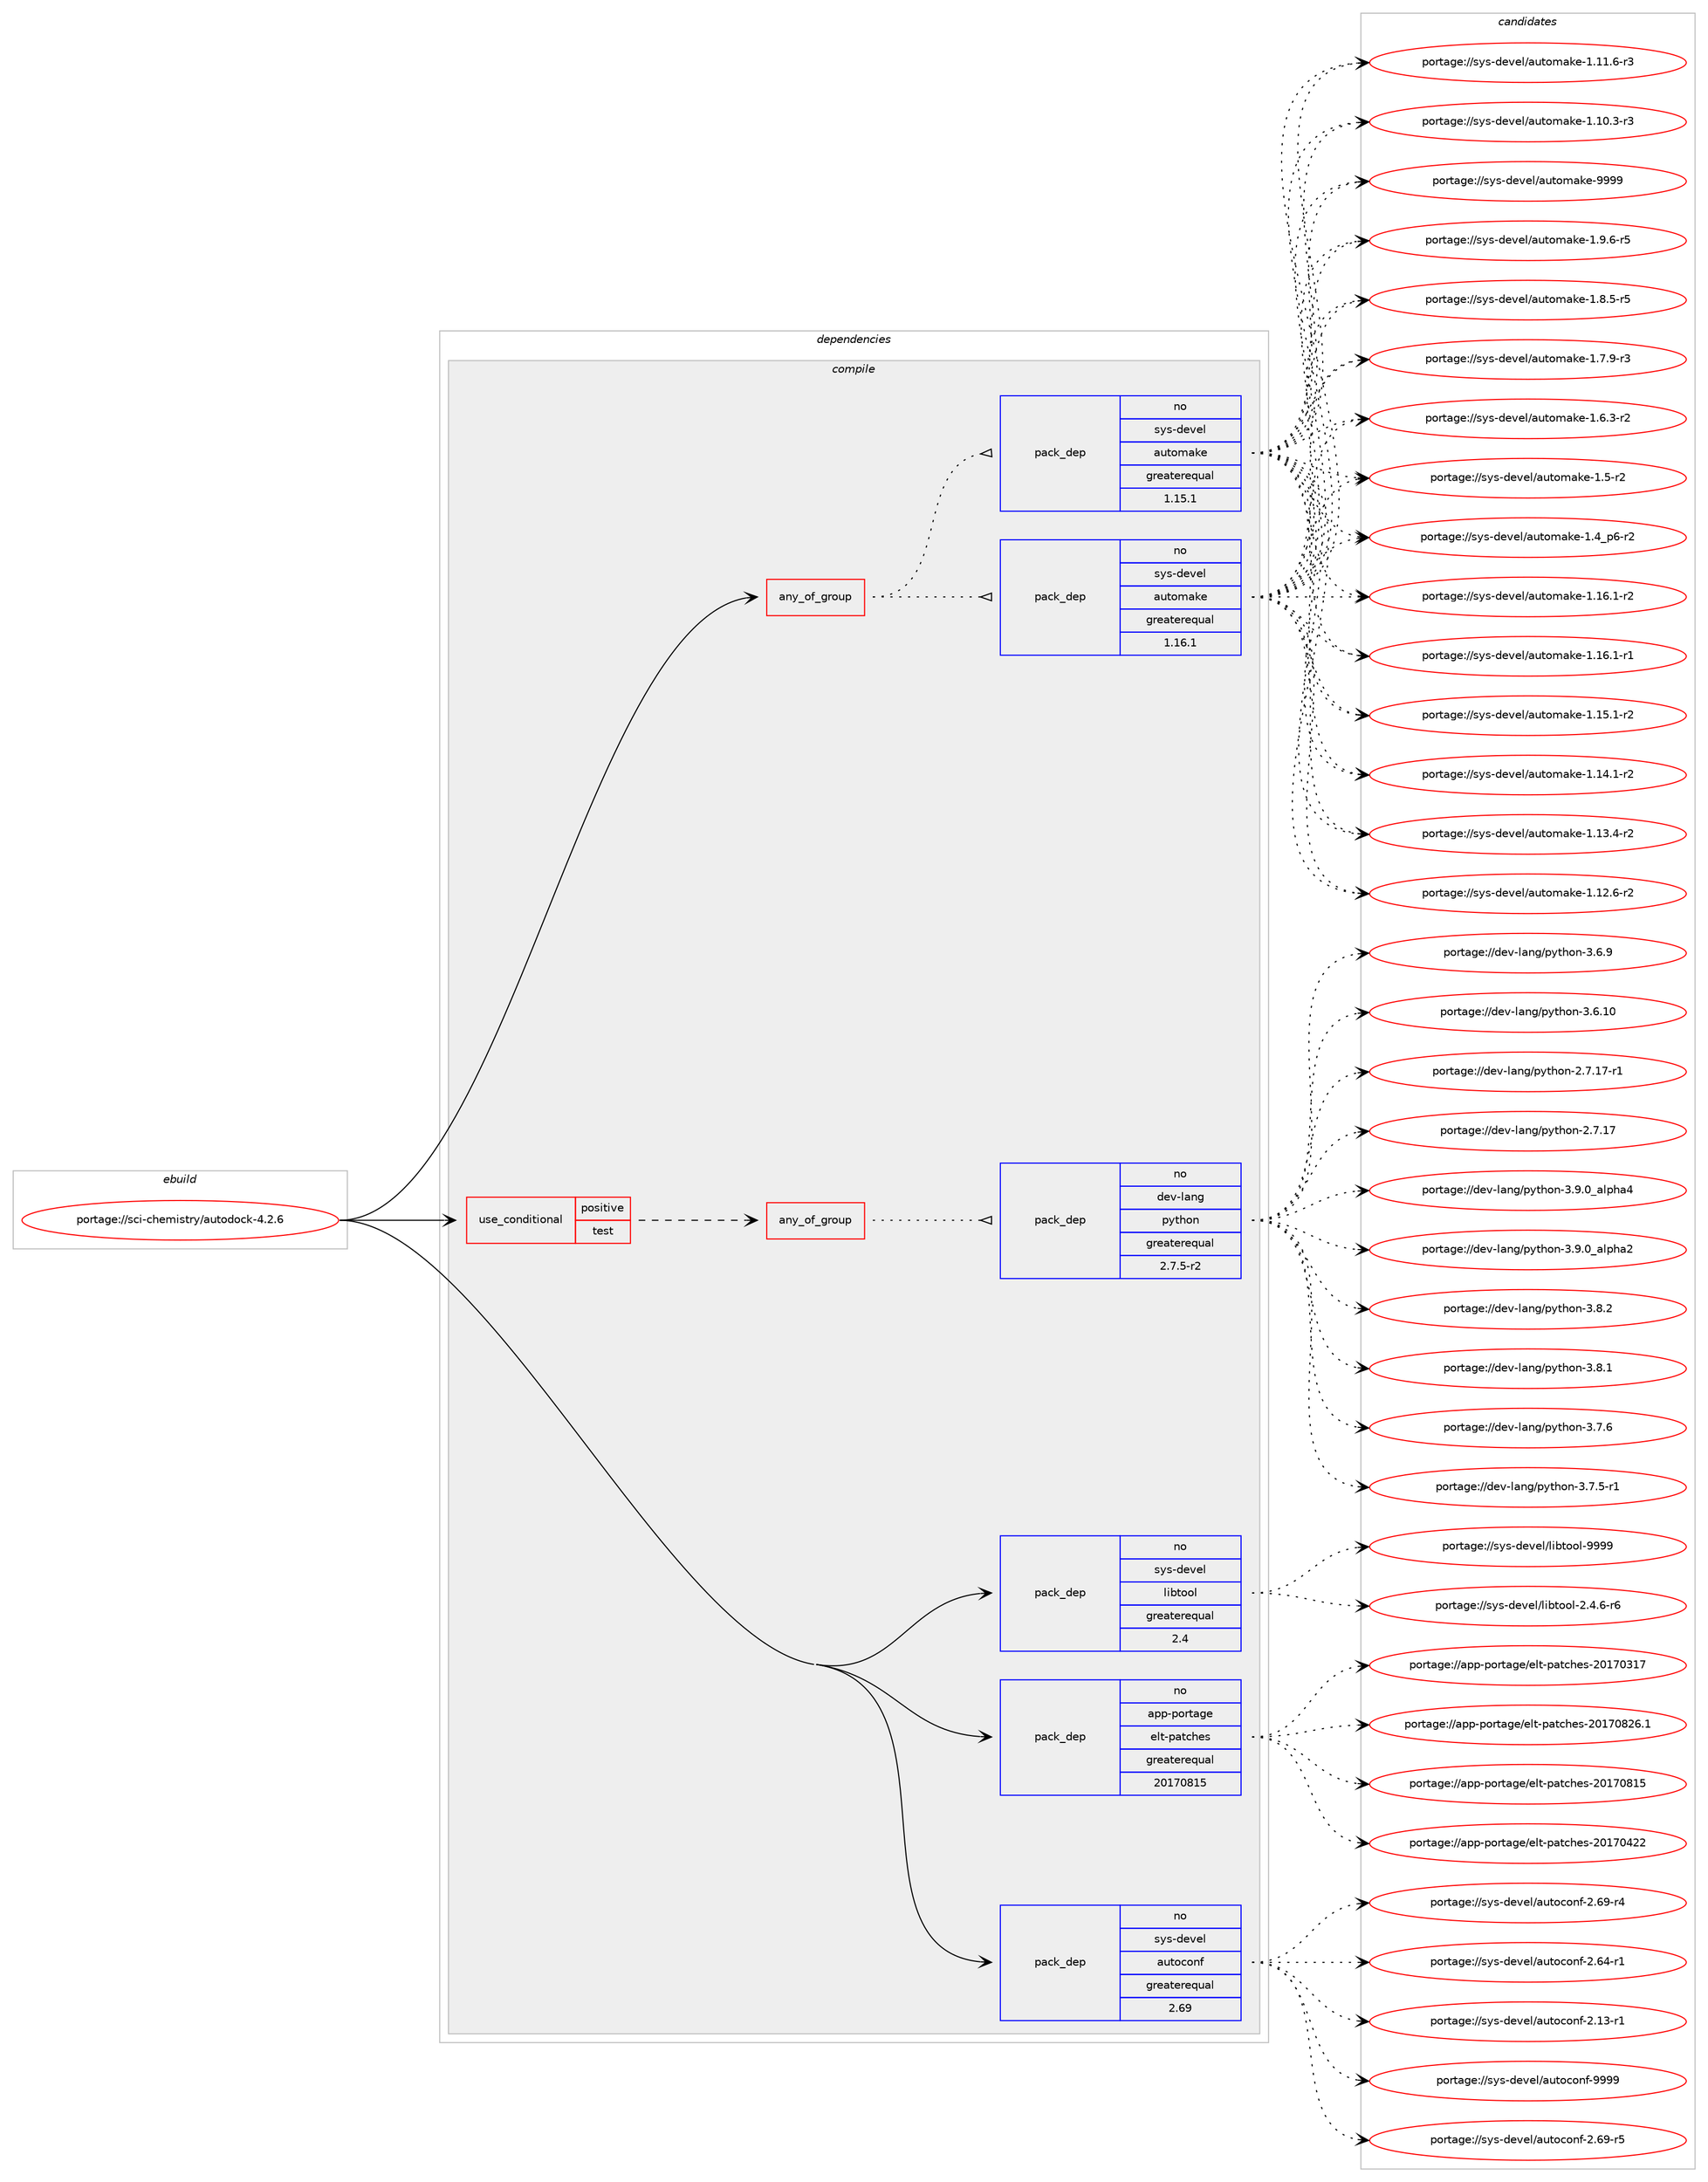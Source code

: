 digraph prolog {

# *************
# Graph options
# *************

newrank=true;
concentrate=true;
compound=true;
graph [rankdir=LR,fontname=Helvetica,fontsize=10,ranksep=1.5];#, ranksep=2.5, nodesep=0.2];
edge  [arrowhead=vee];
node  [fontname=Helvetica,fontsize=10];

# **********
# The ebuild
# **********

subgraph cluster_leftcol {
color=gray;
rank=same;
label=<<i>ebuild</i>>;
id [label="portage://sci-chemistry/autodock-4.2.6", color=red, width=4, href="../sci-chemistry/autodock-4.2.6.svg"];
}

# ****************
# The dependencies
# ****************

subgraph cluster_midcol {
color=gray;
label=<<i>dependencies</i>>;
subgraph cluster_compile {
fillcolor="#eeeeee";
style=filled;
label=<<i>compile</i>>;
subgraph any1126 {
dependency55528 [label=<<TABLE BORDER="0" CELLBORDER="1" CELLSPACING="0" CELLPADDING="4"><TR><TD CELLPADDING="10">any_of_group</TD></TR></TABLE>>, shape=none, color=red];subgraph pack43050 {
dependency55529 [label=<<TABLE BORDER="0" CELLBORDER="1" CELLSPACING="0" CELLPADDING="4" WIDTH="220"><TR><TD ROWSPAN="6" CELLPADDING="30">pack_dep</TD></TR><TR><TD WIDTH="110">no</TD></TR><TR><TD>sys-devel</TD></TR><TR><TD>automake</TD></TR><TR><TD>greaterequal</TD></TR><TR><TD>1.16.1</TD></TR></TABLE>>, shape=none, color=blue];
}
dependency55528:e -> dependency55529:w [weight=20,style="dotted",arrowhead="oinv"];
subgraph pack43051 {
dependency55530 [label=<<TABLE BORDER="0" CELLBORDER="1" CELLSPACING="0" CELLPADDING="4" WIDTH="220"><TR><TD ROWSPAN="6" CELLPADDING="30">pack_dep</TD></TR><TR><TD WIDTH="110">no</TD></TR><TR><TD>sys-devel</TD></TR><TR><TD>automake</TD></TR><TR><TD>greaterequal</TD></TR><TR><TD>1.15.1</TD></TR></TABLE>>, shape=none, color=blue];
}
dependency55528:e -> dependency55530:w [weight=20,style="dotted",arrowhead="oinv"];
}
id:e -> dependency55528:w [weight=20,style="solid",arrowhead="vee"];
subgraph cond11302 {
dependency55531 [label=<<TABLE BORDER="0" CELLBORDER="1" CELLSPACING="0" CELLPADDING="4"><TR><TD ROWSPAN="3" CELLPADDING="10">use_conditional</TD></TR><TR><TD>positive</TD></TR><TR><TD>test</TD></TR></TABLE>>, shape=none, color=red];
subgraph any1127 {
dependency55532 [label=<<TABLE BORDER="0" CELLBORDER="1" CELLSPACING="0" CELLPADDING="4"><TR><TD CELLPADDING="10">any_of_group</TD></TR></TABLE>>, shape=none, color=red];subgraph pack43052 {
dependency55533 [label=<<TABLE BORDER="0" CELLBORDER="1" CELLSPACING="0" CELLPADDING="4" WIDTH="220"><TR><TD ROWSPAN="6" CELLPADDING="30">pack_dep</TD></TR><TR><TD WIDTH="110">no</TD></TR><TR><TD>dev-lang</TD></TR><TR><TD>python</TD></TR><TR><TD>greaterequal</TD></TR><TR><TD>2.7.5-r2</TD></TR></TABLE>>, shape=none, color=blue];
}
dependency55532:e -> dependency55533:w [weight=20,style="dotted",arrowhead="oinv"];
}
dependency55531:e -> dependency55532:w [weight=20,style="dashed",arrowhead="vee"];
}
id:e -> dependency55531:w [weight=20,style="solid",arrowhead="vee"];
subgraph pack43053 {
dependency55534 [label=<<TABLE BORDER="0" CELLBORDER="1" CELLSPACING="0" CELLPADDING="4" WIDTH="220"><TR><TD ROWSPAN="6" CELLPADDING="30">pack_dep</TD></TR><TR><TD WIDTH="110">no</TD></TR><TR><TD>app-portage</TD></TR><TR><TD>elt-patches</TD></TR><TR><TD>greaterequal</TD></TR><TR><TD>20170815</TD></TR></TABLE>>, shape=none, color=blue];
}
id:e -> dependency55534:w [weight=20,style="solid",arrowhead="vee"];
subgraph pack43054 {
dependency55535 [label=<<TABLE BORDER="0" CELLBORDER="1" CELLSPACING="0" CELLPADDING="4" WIDTH="220"><TR><TD ROWSPAN="6" CELLPADDING="30">pack_dep</TD></TR><TR><TD WIDTH="110">no</TD></TR><TR><TD>sys-devel</TD></TR><TR><TD>autoconf</TD></TR><TR><TD>greaterequal</TD></TR><TR><TD>2.69</TD></TR></TABLE>>, shape=none, color=blue];
}
id:e -> dependency55535:w [weight=20,style="solid",arrowhead="vee"];
subgraph pack43055 {
dependency55536 [label=<<TABLE BORDER="0" CELLBORDER="1" CELLSPACING="0" CELLPADDING="4" WIDTH="220"><TR><TD ROWSPAN="6" CELLPADDING="30">pack_dep</TD></TR><TR><TD WIDTH="110">no</TD></TR><TR><TD>sys-devel</TD></TR><TR><TD>libtool</TD></TR><TR><TD>greaterequal</TD></TR><TR><TD>2.4</TD></TR></TABLE>>, shape=none, color=blue];
}
id:e -> dependency55536:w [weight=20,style="solid",arrowhead="vee"];
}
subgraph cluster_compileandrun {
fillcolor="#eeeeee";
style=filled;
label=<<i>compile and run</i>>;
}
subgraph cluster_run {
fillcolor="#eeeeee";
style=filled;
label=<<i>run</i>>;
}
}

# **************
# The candidates
# **************

subgraph cluster_choices {
rank=same;
color=gray;
label=<<i>candidates</i>>;

subgraph choice43050 {
color=black;
nodesep=1;
choice115121115451001011181011084797117116111109971071014557575757 [label="portage://sys-devel/automake-9999", color=red, width=4,href="../sys-devel/automake-9999.svg"];
choice115121115451001011181011084797117116111109971071014549465746544511453 [label="portage://sys-devel/automake-1.9.6-r5", color=red, width=4,href="../sys-devel/automake-1.9.6-r5.svg"];
choice115121115451001011181011084797117116111109971071014549465646534511453 [label="portage://sys-devel/automake-1.8.5-r5", color=red, width=4,href="../sys-devel/automake-1.8.5-r5.svg"];
choice115121115451001011181011084797117116111109971071014549465546574511451 [label="portage://sys-devel/automake-1.7.9-r3", color=red, width=4,href="../sys-devel/automake-1.7.9-r3.svg"];
choice115121115451001011181011084797117116111109971071014549465446514511450 [label="portage://sys-devel/automake-1.6.3-r2", color=red, width=4,href="../sys-devel/automake-1.6.3-r2.svg"];
choice11512111545100101118101108479711711611110997107101454946534511450 [label="portage://sys-devel/automake-1.5-r2", color=red, width=4,href="../sys-devel/automake-1.5-r2.svg"];
choice115121115451001011181011084797117116111109971071014549465295112544511450 [label="portage://sys-devel/automake-1.4_p6-r2", color=red, width=4,href="../sys-devel/automake-1.4_p6-r2.svg"];
choice11512111545100101118101108479711711611110997107101454946495446494511450 [label="portage://sys-devel/automake-1.16.1-r2", color=red, width=4,href="../sys-devel/automake-1.16.1-r2.svg"];
choice11512111545100101118101108479711711611110997107101454946495446494511449 [label="portage://sys-devel/automake-1.16.1-r1", color=red, width=4,href="../sys-devel/automake-1.16.1-r1.svg"];
choice11512111545100101118101108479711711611110997107101454946495346494511450 [label="portage://sys-devel/automake-1.15.1-r2", color=red, width=4,href="../sys-devel/automake-1.15.1-r2.svg"];
choice11512111545100101118101108479711711611110997107101454946495246494511450 [label="portage://sys-devel/automake-1.14.1-r2", color=red, width=4,href="../sys-devel/automake-1.14.1-r2.svg"];
choice11512111545100101118101108479711711611110997107101454946495146524511450 [label="portage://sys-devel/automake-1.13.4-r2", color=red, width=4,href="../sys-devel/automake-1.13.4-r2.svg"];
choice11512111545100101118101108479711711611110997107101454946495046544511450 [label="portage://sys-devel/automake-1.12.6-r2", color=red, width=4,href="../sys-devel/automake-1.12.6-r2.svg"];
choice11512111545100101118101108479711711611110997107101454946494946544511451 [label="portage://sys-devel/automake-1.11.6-r3", color=red, width=4,href="../sys-devel/automake-1.11.6-r3.svg"];
choice11512111545100101118101108479711711611110997107101454946494846514511451 [label="portage://sys-devel/automake-1.10.3-r3", color=red, width=4,href="../sys-devel/automake-1.10.3-r3.svg"];
dependency55529:e -> choice115121115451001011181011084797117116111109971071014557575757:w [style=dotted,weight="100"];
dependency55529:e -> choice115121115451001011181011084797117116111109971071014549465746544511453:w [style=dotted,weight="100"];
dependency55529:e -> choice115121115451001011181011084797117116111109971071014549465646534511453:w [style=dotted,weight="100"];
dependency55529:e -> choice115121115451001011181011084797117116111109971071014549465546574511451:w [style=dotted,weight="100"];
dependency55529:e -> choice115121115451001011181011084797117116111109971071014549465446514511450:w [style=dotted,weight="100"];
dependency55529:e -> choice11512111545100101118101108479711711611110997107101454946534511450:w [style=dotted,weight="100"];
dependency55529:e -> choice115121115451001011181011084797117116111109971071014549465295112544511450:w [style=dotted,weight="100"];
dependency55529:e -> choice11512111545100101118101108479711711611110997107101454946495446494511450:w [style=dotted,weight="100"];
dependency55529:e -> choice11512111545100101118101108479711711611110997107101454946495446494511449:w [style=dotted,weight="100"];
dependency55529:e -> choice11512111545100101118101108479711711611110997107101454946495346494511450:w [style=dotted,weight="100"];
dependency55529:e -> choice11512111545100101118101108479711711611110997107101454946495246494511450:w [style=dotted,weight="100"];
dependency55529:e -> choice11512111545100101118101108479711711611110997107101454946495146524511450:w [style=dotted,weight="100"];
dependency55529:e -> choice11512111545100101118101108479711711611110997107101454946495046544511450:w [style=dotted,weight="100"];
dependency55529:e -> choice11512111545100101118101108479711711611110997107101454946494946544511451:w [style=dotted,weight="100"];
dependency55529:e -> choice11512111545100101118101108479711711611110997107101454946494846514511451:w [style=dotted,weight="100"];
}
subgraph choice43051 {
color=black;
nodesep=1;
choice115121115451001011181011084797117116111109971071014557575757 [label="portage://sys-devel/automake-9999", color=red, width=4,href="../sys-devel/automake-9999.svg"];
choice115121115451001011181011084797117116111109971071014549465746544511453 [label="portage://sys-devel/automake-1.9.6-r5", color=red, width=4,href="../sys-devel/automake-1.9.6-r5.svg"];
choice115121115451001011181011084797117116111109971071014549465646534511453 [label="portage://sys-devel/automake-1.8.5-r5", color=red, width=4,href="../sys-devel/automake-1.8.5-r5.svg"];
choice115121115451001011181011084797117116111109971071014549465546574511451 [label="portage://sys-devel/automake-1.7.9-r3", color=red, width=4,href="../sys-devel/automake-1.7.9-r3.svg"];
choice115121115451001011181011084797117116111109971071014549465446514511450 [label="portage://sys-devel/automake-1.6.3-r2", color=red, width=4,href="../sys-devel/automake-1.6.3-r2.svg"];
choice11512111545100101118101108479711711611110997107101454946534511450 [label="portage://sys-devel/automake-1.5-r2", color=red, width=4,href="../sys-devel/automake-1.5-r2.svg"];
choice115121115451001011181011084797117116111109971071014549465295112544511450 [label="portage://sys-devel/automake-1.4_p6-r2", color=red, width=4,href="../sys-devel/automake-1.4_p6-r2.svg"];
choice11512111545100101118101108479711711611110997107101454946495446494511450 [label="portage://sys-devel/automake-1.16.1-r2", color=red, width=4,href="../sys-devel/automake-1.16.1-r2.svg"];
choice11512111545100101118101108479711711611110997107101454946495446494511449 [label="portage://sys-devel/automake-1.16.1-r1", color=red, width=4,href="../sys-devel/automake-1.16.1-r1.svg"];
choice11512111545100101118101108479711711611110997107101454946495346494511450 [label="portage://sys-devel/automake-1.15.1-r2", color=red, width=4,href="../sys-devel/automake-1.15.1-r2.svg"];
choice11512111545100101118101108479711711611110997107101454946495246494511450 [label="portage://sys-devel/automake-1.14.1-r2", color=red, width=4,href="../sys-devel/automake-1.14.1-r2.svg"];
choice11512111545100101118101108479711711611110997107101454946495146524511450 [label="portage://sys-devel/automake-1.13.4-r2", color=red, width=4,href="../sys-devel/automake-1.13.4-r2.svg"];
choice11512111545100101118101108479711711611110997107101454946495046544511450 [label="portage://sys-devel/automake-1.12.6-r2", color=red, width=4,href="../sys-devel/automake-1.12.6-r2.svg"];
choice11512111545100101118101108479711711611110997107101454946494946544511451 [label="portage://sys-devel/automake-1.11.6-r3", color=red, width=4,href="../sys-devel/automake-1.11.6-r3.svg"];
choice11512111545100101118101108479711711611110997107101454946494846514511451 [label="portage://sys-devel/automake-1.10.3-r3", color=red, width=4,href="../sys-devel/automake-1.10.3-r3.svg"];
dependency55530:e -> choice115121115451001011181011084797117116111109971071014557575757:w [style=dotted,weight="100"];
dependency55530:e -> choice115121115451001011181011084797117116111109971071014549465746544511453:w [style=dotted,weight="100"];
dependency55530:e -> choice115121115451001011181011084797117116111109971071014549465646534511453:w [style=dotted,weight="100"];
dependency55530:e -> choice115121115451001011181011084797117116111109971071014549465546574511451:w [style=dotted,weight="100"];
dependency55530:e -> choice115121115451001011181011084797117116111109971071014549465446514511450:w [style=dotted,weight="100"];
dependency55530:e -> choice11512111545100101118101108479711711611110997107101454946534511450:w [style=dotted,weight="100"];
dependency55530:e -> choice115121115451001011181011084797117116111109971071014549465295112544511450:w [style=dotted,weight="100"];
dependency55530:e -> choice11512111545100101118101108479711711611110997107101454946495446494511450:w [style=dotted,weight="100"];
dependency55530:e -> choice11512111545100101118101108479711711611110997107101454946495446494511449:w [style=dotted,weight="100"];
dependency55530:e -> choice11512111545100101118101108479711711611110997107101454946495346494511450:w [style=dotted,weight="100"];
dependency55530:e -> choice11512111545100101118101108479711711611110997107101454946495246494511450:w [style=dotted,weight="100"];
dependency55530:e -> choice11512111545100101118101108479711711611110997107101454946495146524511450:w [style=dotted,weight="100"];
dependency55530:e -> choice11512111545100101118101108479711711611110997107101454946495046544511450:w [style=dotted,weight="100"];
dependency55530:e -> choice11512111545100101118101108479711711611110997107101454946494946544511451:w [style=dotted,weight="100"];
dependency55530:e -> choice11512111545100101118101108479711711611110997107101454946494846514511451:w [style=dotted,weight="100"];
}
subgraph choice43052 {
color=black;
nodesep=1;
choice10010111845108971101034711212111610411111045514657464895971081121049752 [label="portage://dev-lang/python-3.9.0_alpha4", color=red, width=4,href="../dev-lang/python-3.9.0_alpha4.svg"];
choice10010111845108971101034711212111610411111045514657464895971081121049750 [label="portage://dev-lang/python-3.9.0_alpha2", color=red, width=4,href="../dev-lang/python-3.9.0_alpha2.svg"];
choice100101118451089711010347112121116104111110455146564650 [label="portage://dev-lang/python-3.8.2", color=red, width=4,href="../dev-lang/python-3.8.2.svg"];
choice100101118451089711010347112121116104111110455146564649 [label="portage://dev-lang/python-3.8.1", color=red, width=4,href="../dev-lang/python-3.8.1.svg"];
choice100101118451089711010347112121116104111110455146554654 [label="portage://dev-lang/python-3.7.6", color=red, width=4,href="../dev-lang/python-3.7.6.svg"];
choice1001011184510897110103471121211161041111104551465546534511449 [label="portage://dev-lang/python-3.7.5-r1", color=red, width=4,href="../dev-lang/python-3.7.5-r1.svg"];
choice100101118451089711010347112121116104111110455146544657 [label="portage://dev-lang/python-3.6.9", color=red, width=4,href="../dev-lang/python-3.6.9.svg"];
choice10010111845108971101034711212111610411111045514654464948 [label="portage://dev-lang/python-3.6.10", color=red, width=4,href="../dev-lang/python-3.6.10.svg"];
choice100101118451089711010347112121116104111110455046554649554511449 [label="portage://dev-lang/python-2.7.17-r1", color=red, width=4,href="../dev-lang/python-2.7.17-r1.svg"];
choice10010111845108971101034711212111610411111045504655464955 [label="portage://dev-lang/python-2.7.17", color=red, width=4,href="../dev-lang/python-2.7.17.svg"];
dependency55533:e -> choice10010111845108971101034711212111610411111045514657464895971081121049752:w [style=dotted,weight="100"];
dependency55533:e -> choice10010111845108971101034711212111610411111045514657464895971081121049750:w [style=dotted,weight="100"];
dependency55533:e -> choice100101118451089711010347112121116104111110455146564650:w [style=dotted,weight="100"];
dependency55533:e -> choice100101118451089711010347112121116104111110455146564649:w [style=dotted,weight="100"];
dependency55533:e -> choice100101118451089711010347112121116104111110455146554654:w [style=dotted,weight="100"];
dependency55533:e -> choice1001011184510897110103471121211161041111104551465546534511449:w [style=dotted,weight="100"];
dependency55533:e -> choice100101118451089711010347112121116104111110455146544657:w [style=dotted,weight="100"];
dependency55533:e -> choice10010111845108971101034711212111610411111045514654464948:w [style=dotted,weight="100"];
dependency55533:e -> choice100101118451089711010347112121116104111110455046554649554511449:w [style=dotted,weight="100"];
dependency55533:e -> choice10010111845108971101034711212111610411111045504655464955:w [style=dotted,weight="100"];
}
subgraph choice43053 {
color=black;
nodesep=1;
choice971121124511211111411697103101471011081164511297116991041011154550484955485650544649 [label="portage://app-portage/elt-patches-20170826.1", color=red, width=4,href="../app-portage/elt-patches-20170826.1.svg"];
choice97112112451121111141169710310147101108116451129711699104101115455048495548564953 [label="portage://app-portage/elt-patches-20170815", color=red, width=4,href="../app-portage/elt-patches-20170815.svg"];
choice97112112451121111141169710310147101108116451129711699104101115455048495548525050 [label="portage://app-portage/elt-patches-20170422", color=red, width=4,href="../app-portage/elt-patches-20170422.svg"];
choice97112112451121111141169710310147101108116451129711699104101115455048495548514955 [label="portage://app-portage/elt-patches-20170317", color=red, width=4,href="../app-portage/elt-patches-20170317.svg"];
dependency55534:e -> choice971121124511211111411697103101471011081164511297116991041011154550484955485650544649:w [style=dotted,weight="100"];
dependency55534:e -> choice97112112451121111141169710310147101108116451129711699104101115455048495548564953:w [style=dotted,weight="100"];
dependency55534:e -> choice97112112451121111141169710310147101108116451129711699104101115455048495548525050:w [style=dotted,weight="100"];
dependency55534:e -> choice97112112451121111141169710310147101108116451129711699104101115455048495548514955:w [style=dotted,weight="100"];
}
subgraph choice43054 {
color=black;
nodesep=1;
choice115121115451001011181011084797117116111991111101024557575757 [label="portage://sys-devel/autoconf-9999", color=red, width=4,href="../sys-devel/autoconf-9999.svg"];
choice1151211154510010111810110847971171161119911111010245504654574511453 [label="portage://sys-devel/autoconf-2.69-r5", color=red, width=4,href="../sys-devel/autoconf-2.69-r5.svg"];
choice1151211154510010111810110847971171161119911111010245504654574511452 [label="portage://sys-devel/autoconf-2.69-r4", color=red, width=4,href="../sys-devel/autoconf-2.69-r4.svg"];
choice1151211154510010111810110847971171161119911111010245504654524511449 [label="portage://sys-devel/autoconf-2.64-r1", color=red, width=4,href="../sys-devel/autoconf-2.64-r1.svg"];
choice1151211154510010111810110847971171161119911111010245504649514511449 [label="portage://sys-devel/autoconf-2.13-r1", color=red, width=4,href="../sys-devel/autoconf-2.13-r1.svg"];
dependency55535:e -> choice115121115451001011181011084797117116111991111101024557575757:w [style=dotted,weight="100"];
dependency55535:e -> choice1151211154510010111810110847971171161119911111010245504654574511453:w [style=dotted,weight="100"];
dependency55535:e -> choice1151211154510010111810110847971171161119911111010245504654574511452:w [style=dotted,weight="100"];
dependency55535:e -> choice1151211154510010111810110847971171161119911111010245504654524511449:w [style=dotted,weight="100"];
dependency55535:e -> choice1151211154510010111810110847971171161119911111010245504649514511449:w [style=dotted,weight="100"];
}
subgraph choice43055 {
color=black;
nodesep=1;
choice1151211154510010111810110847108105981161111111084557575757 [label="portage://sys-devel/libtool-9999", color=red, width=4,href="../sys-devel/libtool-9999.svg"];
choice1151211154510010111810110847108105981161111111084550465246544511454 [label="portage://sys-devel/libtool-2.4.6-r6", color=red, width=4,href="../sys-devel/libtool-2.4.6-r6.svg"];
dependency55536:e -> choice1151211154510010111810110847108105981161111111084557575757:w [style=dotted,weight="100"];
dependency55536:e -> choice1151211154510010111810110847108105981161111111084550465246544511454:w [style=dotted,weight="100"];
}
}

}
